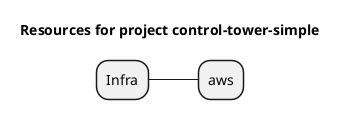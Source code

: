 @startmindmap
title Resources for project control-tower-simple
skinparam monochrome true
+ Infra
++ aws

@endmindmap